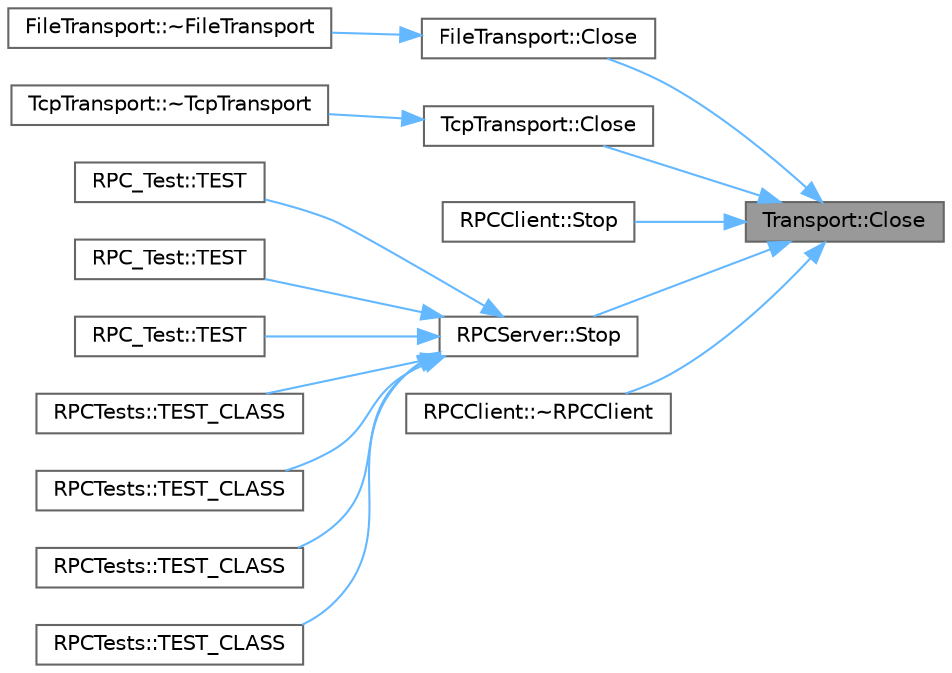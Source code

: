 digraph "Transport::Close"
{
 // LATEX_PDF_SIZE
  bgcolor="transparent";
  edge [fontname=Helvetica,fontsize=10,labelfontname=Helvetica,labelfontsize=10];
  node [fontname=Helvetica,fontsize=10,shape=box,height=0.2,width=0.4];
  rankdir="RL";
  Node1 [id="Node000001",label="Transport::Close",height=0.2,width=0.4,color="gray40", fillcolor="grey60", style="filled", fontcolor="black",tooltip=" "];
  Node1 -> Node2 [id="edge1_Node000001_Node000002",dir="back",color="steelblue1",style="solid",tooltip=" "];
  Node2 [id="Node000002",label="FileTransport::Close",height=0.2,width=0.4,color="grey40", fillcolor="white", style="filled",URL="$class_file_transport.html#af830f652af42263a97f2fd924c5f56b9",tooltip=" "];
  Node2 -> Node3 [id="edge2_Node000002_Node000003",dir="back",color="steelblue1",style="solid",tooltip=" "];
  Node3 [id="Node000003",label="FileTransport::~FileTransport",height=0.2,width=0.4,color="grey40", fillcolor="white", style="filled",URL="$class_file_transport.html#a66475c433459fd8feaa6b5d053fec9ac",tooltip=" "];
  Node1 -> Node4 [id="edge3_Node000001_Node000004",dir="back",color="steelblue1",style="solid",tooltip=" "];
  Node4 [id="Node000004",label="TcpTransport::Close",height=0.2,width=0.4,color="grey40", fillcolor="white", style="filled",URL="$class_tcp_transport.html#a2f542f820033b09b18f8bdb5b1e358c0",tooltip=" "];
  Node4 -> Node5 [id="edge4_Node000004_Node000005",dir="back",color="steelblue1",style="solid",tooltip=" "];
  Node5 [id="Node000005",label="TcpTransport::~TcpTransport",height=0.2,width=0.4,color="grey40", fillcolor="white", style="filled",URL="$class_tcp_transport.html#ab203d6679e0a43ebbe20202ee2a5a467",tooltip=" "];
  Node1 -> Node6 [id="edge5_Node000001_Node000006",dir="back",color="steelblue1",style="solid",tooltip=" "];
  Node6 [id="Node000006",label="RPCClient::Stop",height=0.2,width=0.4,color="grey40", fillcolor="white", style="filled",URL="$class_r_p_c_client.html#a380e02c5b8dfd35f1e9684a932c74cf8",tooltip="Stops the associated transport."];
  Node1 -> Node7 [id="edge6_Node000001_Node000007",dir="back",color="steelblue1",style="solid",tooltip=" "];
  Node7 [id="Node000007",label="RPCServer::Stop",height=0.2,width=0.4,color="grey40", fillcolor="white", style="filled",URL="$class_r_p_c_server.html#afa561558cb0ceafb0556c4fd34e44683",tooltip="Stops the associated transport."];
  Node7 -> Node8 [id="edge7_Node000007_Node000008",dir="back",color="steelblue1",style="solid",tooltip=" "];
  Node8 [id="Node000008",label="RPC_Test::TEST",height=0.2,width=0.4,color="grey40", fillcolor="white", style="filled",URL="$namespace_r_p_c___test.html#a3c7b5e609fb1b9c850baedc95036ec4b",tooltip=" "];
  Node7 -> Node9 [id="edge8_Node000007_Node000009",dir="back",color="steelblue1",style="solid",tooltip=" "];
  Node9 [id="Node000009",label="RPC_Test::TEST",height=0.2,width=0.4,color="grey40", fillcolor="white", style="filled",URL="$namespace_r_p_c___test.html#a74964873055904cf946e87a54dc96334",tooltip=" "];
  Node7 -> Node10 [id="edge9_Node000007_Node000010",dir="back",color="steelblue1",style="solid",tooltip=" "];
  Node10 [id="Node000010",label="RPC_Test::TEST",height=0.2,width=0.4,color="grey40", fillcolor="white", style="filled",URL="$namespace_r_p_c___test.html#ad55c3d222b4836ba35a61ebf5a5bfdbf",tooltip=" "];
  Node7 -> Node11 [id="edge10_Node000007_Node000011",dir="back",color="steelblue1",style="solid",tooltip=" "];
  Node11 [id="Node000011",label="RPCTests::TEST_CLASS",height=0.2,width=0.4,color="grey40", fillcolor="white", style="filled",URL="$namespace_r_p_c_tests.html#aa05fc2adc3c86a46ce961bb10e8bfd72",tooltip=" "];
  Node7 -> Node12 [id="edge11_Node000007_Node000012",dir="back",color="steelblue1",style="solid",tooltip=" "];
  Node12 [id="Node000012",label="RPCTests::TEST_CLASS",height=0.2,width=0.4,color="grey40", fillcolor="white", style="filled",URL="$namespace_r_p_c_tests.html#a3e7d557262b823a8d08a4f2960963af4",tooltip=" "];
  Node7 -> Node13 [id="edge12_Node000007_Node000013",dir="back",color="steelblue1",style="solid",tooltip=" "];
  Node13 [id="Node000013",label="RPCTests::TEST_CLASS",height=0.2,width=0.4,color="grey40", fillcolor="white", style="filled",URL="$namespace_r_p_c_tests.html#a8b7b742a943c4a1c2c2d2240a7e4c2e7",tooltip=" "];
  Node7 -> Node14 [id="edge13_Node000007_Node000014",dir="back",color="steelblue1",style="solid",tooltip=" "];
  Node14 [id="Node000014",label="RPCTests::TEST_CLASS",height=0.2,width=0.4,color="grey40", fillcolor="white", style="filled",URL="$namespace_r_p_c_tests.html#ad56cb8fa97ca6c0b84ec15fb791e6194",tooltip=" "];
  Node1 -> Node15 [id="edge14_Node000001_Node000015",dir="back",color="steelblue1",style="solid",tooltip=" "];
  Node15 [id="Node000015",label="RPCClient::~RPCClient",height=0.2,width=0.4,color="grey40", fillcolor="white", style="filled",URL="$class_r_p_c_client.html#a30b8cae7e2b173b7bb348d6cfbfd14b8",tooltip="RPCClient destructor. Closes and destroys the associated RPC and Transport members."];
}
